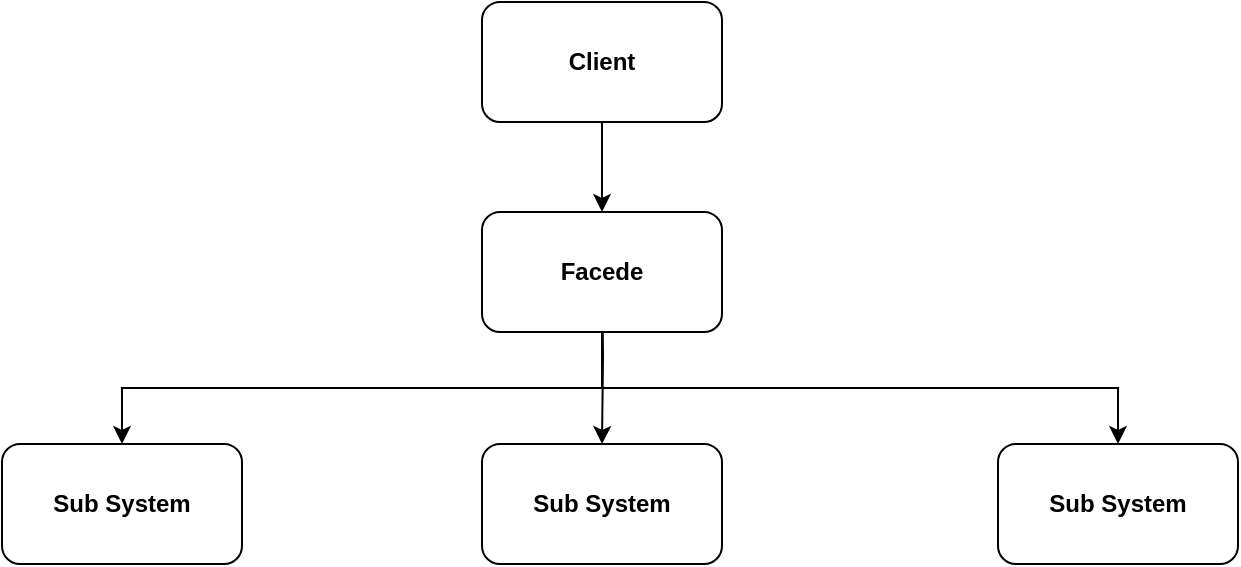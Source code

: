 <mxfile version="10.6.3" type="device"><diagram id="uuxaLv-RwjoXk7W_uCDC" name="Page-1"><mxGraphModel dx="882" dy="673" grid="1" gridSize="10" guides="1" tooltips="1" connect="1" arrows="1" fold="1" page="1" pageScale="1" pageWidth="827" pageHeight="1169" math="0" shadow="0"><root><mxCell id="0"/><mxCell id="1" parent="0"/><mxCell id="YyqIvy17ezaCxGEHf-sS-10" style="edgeStyle=orthogonalEdgeStyle;rounded=0;orthogonalLoop=1;jettySize=auto;html=1;exitX=0.5;exitY=1;exitDx=0;exitDy=0;fontStyle=1" edge="1" parent="1" source="YyqIvy17ezaCxGEHf-sS-1" target="YyqIvy17ezaCxGEHf-sS-2"><mxGeometry relative="1" as="geometry"/></mxCell><mxCell id="YyqIvy17ezaCxGEHf-sS-1" value="Client" style="rounded=1;whiteSpace=wrap;html=1;fontStyle=1" vertex="1" parent="1"><mxGeometry x="310" y="130" width="120" height="60" as="geometry"/></mxCell><mxCell id="YyqIvy17ezaCxGEHf-sS-11" style="edgeStyle=orthogonalEdgeStyle;rounded=0;orthogonalLoop=1;jettySize=auto;html=1;exitX=0.5;exitY=1;exitDx=0;exitDy=0;fontStyle=1" edge="1" parent="1" source="YyqIvy17ezaCxGEHf-sS-2" target="YyqIvy17ezaCxGEHf-sS-3"><mxGeometry relative="1" as="geometry"><mxPoint x="370" y="261" as="sourcePoint"/></mxGeometry></mxCell><mxCell id="YyqIvy17ezaCxGEHf-sS-12" style="edgeStyle=orthogonalEdgeStyle;rounded=0;orthogonalLoop=1;jettySize=auto;html=1;exitX=0.5;exitY=1;exitDx=0;exitDy=0;entryX=0.5;entryY=0;entryDx=0;entryDy=0;fontStyle=1" edge="1" parent="1" target="YyqIvy17ezaCxGEHf-sS-5"><mxGeometry relative="1" as="geometry"><mxPoint x="370" y="261" as="sourcePoint"/></mxGeometry></mxCell><mxCell id="YyqIvy17ezaCxGEHf-sS-13" style="edgeStyle=orthogonalEdgeStyle;rounded=0;orthogonalLoop=1;jettySize=auto;html=1;exitX=0.5;exitY=1;exitDx=0;exitDy=0;entryX=0.5;entryY=0;entryDx=0;entryDy=0;fontStyle=1" edge="1" parent="1" source="YyqIvy17ezaCxGEHf-sS-2" target="YyqIvy17ezaCxGEHf-sS-4"><mxGeometry relative="1" as="geometry"><mxPoint x="370" y="261" as="sourcePoint"/></mxGeometry></mxCell><mxCell id="YyqIvy17ezaCxGEHf-sS-2" value="Facede" style="rounded=1;whiteSpace=wrap;html=1;fontStyle=1" vertex="1" parent="1"><mxGeometry x="310" y="235" width="120" height="60" as="geometry"/></mxCell><mxCell id="YyqIvy17ezaCxGEHf-sS-3" value="Sub System" style="rounded=1;whiteSpace=wrap;html=1;fontStyle=1" vertex="1" parent="1"><mxGeometry x="70" y="351" width="120" height="60" as="geometry"/></mxCell><mxCell id="YyqIvy17ezaCxGEHf-sS-4" value="&lt;span&gt;Sub System&lt;/span&gt;" style="rounded=1;whiteSpace=wrap;html=1;fontStyle=1" vertex="1" parent="1"><mxGeometry x="568" y="351" width="120" height="60" as="geometry"/></mxCell><mxCell id="YyqIvy17ezaCxGEHf-sS-5" value="&lt;span&gt;Sub System&lt;/span&gt;" style="rounded=1;whiteSpace=wrap;html=1;fontStyle=1" vertex="1" parent="1"><mxGeometry x="310" y="351" width="120" height="60" as="geometry"/></mxCell></root></mxGraphModel></diagram></mxfile>